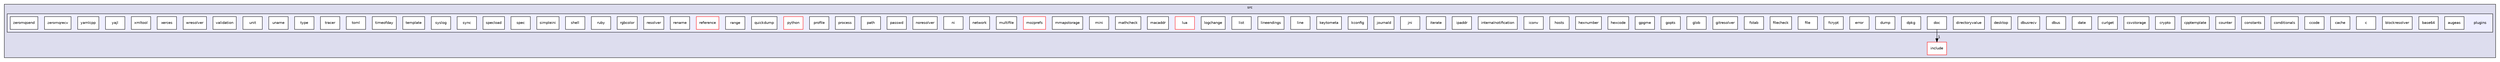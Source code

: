 digraph "plugins" {
  compound=true
  node [ fontsize="10", fontname="Helvetica"];
  edge [ labelfontsize="10", labelfontname="Helvetica"];
  subgraph clusterdir_68267d1309a1af8e8297ef4c3efbcdba {
    graph [ bgcolor="#ddddee", pencolor="black", label="src" fontname="Helvetica", fontsize="10", URL="dir_68267d1309a1af8e8297ef4c3efbcdba.html"]
  dir_b0856f6b0d80ccb263b2f415c91f9e17 [shape=box label="include" fillcolor="white" style="filled" color="red" URL="dir_b0856f6b0d80ccb263b2f415c91f9e17.html"];
  subgraph clusterdir_7020b8b7abcceffa3f9f7a2d24718f16 {
    graph [ bgcolor="#eeeeff", pencolor="black", label="" URL="dir_7020b8b7abcceffa3f9f7a2d24718f16.html"];
    dir_7020b8b7abcceffa3f9f7a2d24718f16 [shape=plaintext label="plugins"];
  dir_0da25102f37d526470daabf8ed215d6f [shape=box label="augeas" fillcolor="white" style="filled" URL="dir_0da25102f37d526470daabf8ed215d6f.html"];
  dir_aa6cf4d071a0e8d8ec248dd52d482642 [shape=box label="base64" fillcolor="white" style="filled" URL="dir_aa6cf4d071a0e8d8ec248dd52d482642.html"];
  dir_7e57e7399cfd070e286d09337eca71e9 [shape=box label="blockresolver" fillcolor="white" style="filled" URL="dir_7e57e7399cfd070e286d09337eca71e9.html"];
  dir_8bc65180d9bb8d21dfc5b178f90ad8e4 [shape=box label="c" fillcolor="white" style="filled" URL="dir_8bc65180d9bb8d21dfc5b178f90ad8e4.html"];
  dir_3b9249cfe32c77c98650594c362760ce [shape=box label="cache" fillcolor="white" style="filled" URL="dir_3b9249cfe32c77c98650594c362760ce.html"];
  dir_feb57bcaa81411100a3f4000b8a1d967 [shape=box label="ccode" fillcolor="white" style="filled" URL="dir_feb57bcaa81411100a3f4000b8a1d967.html"];
  dir_8efb29764f86ec77f861395197e2f427 [shape=box label="conditionals" fillcolor="white" style="filled" URL="dir_8efb29764f86ec77f861395197e2f427.html"];
  dir_db1be7a3229a0e29cfc24bbe81c6caa5 [shape=box label="constants" fillcolor="white" style="filled" URL="dir_db1be7a3229a0e29cfc24bbe81c6caa5.html"];
  dir_d0da925f0076c772fb011b92731f8044 [shape=box label="counter" fillcolor="white" style="filled" URL="dir_d0da925f0076c772fb011b92731f8044.html"];
  dir_af5d448da9cc0c45e3b3d1677b76ac58 [shape=box label="cpptemplate" fillcolor="white" style="filled" URL="dir_af5d448da9cc0c45e3b3d1677b76ac58.html"];
  dir_bce0d49040716645ee101d1c0c07d6ee [shape=box label="crypto" fillcolor="white" style="filled" URL="dir_bce0d49040716645ee101d1c0c07d6ee.html"];
  dir_56c5b1f2fcbd43bc251cc8d4e6311b21 [shape=box label="csvstorage" fillcolor="white" style="filled" URL="dir_56c5b1f2fcbd43bc251cc8d4e6311b21.html"];
  dir_5f41e55b695f11675a0f007be9feea1b [shape=box label="curlget" fillcolor="white" style="filled" URL="dir_5f41e55b695f11675a0f007be9feea1b.html"];
  dir_ebc5b17501f7228c8e16f8268eac0bd1 [shape=box label="date" fillcolor="white" style="filled" URL="dir_ebc5b17501f7228c8e16f8268eac0bd1.html"];
  dir_4b502d80aef9deb49865a7ac113a3ad6 [shape=box label="dbus" fillcolor="white" style="filled" URL="dir_4b502d80aef9deb49865a7ac113a3ad6.html"];
  dir_67299d2f6b38701a02774bfdc4619b78 [shape=box label="dbusrecv" fillcolor="white" style="filled" URL="dir_67299d2f6b38701a02774bfdc4619b78.html"];
  dir_59ef8a0f2f347c23459de1811e709715 [shape=box label="desktop" fillcolor="white" style="filled" URL="dir_59ef8a0f2f347c23459de1811e709715.html"];
  dir_47193d960b47d88c2b8f720e973a2564 [shape=box label="directoryvalue" fillcolor="white" style="filled" URL="dir_47193d960b47d88c2b8f720e973a2564.html"];
  dir_a148703ae8c9eba3c23292523a71f768 [shape=box label="doc" fillcolor="white" style="filled" URL="dir_a148703ae8c9eba3c23292523a71f768.html"];
  dir_53f7bfd5edcd6df3dfd79eb210731605 [shape=box label="dpkg" fillcolor="white" style="filled" URL="dir_53f7bfd5edcd6df3dfd79eb210731605.html"];
  dir_347a5dd08e1bfefc33236e4c30120959 [shape=box label="dump" fillcolor="white" style="filled" URL="dir_347a5dd08e1bfefc33236e4c30120959.html"];
  dir_54cf0c322a621e232064acdd83526a9c [shape=box label="error" fillcolor="white" style="filled" URL="dir_54cf0c322a621e232064acdd83526a9c.html"];
  dir_cbda20a62f9fd53108742b325e561a94 [shape=box label="fcrypt" fillcolor="white" style="filled" URL="dir_cbda20a62f9fd53108742b325e561a94.html"];
  dir_bf7c5598b900defcddd44aa8969f9d7c [shape=box label="file" fillcolor="white" style="filled" URL="dir_bf7c5598b900defcddd44aa8969f9d7c.html"];
  dir_57af1f6f945dafff3f1f30844503f37e [shape=box label="filecheck" fillcolor="white" style="filled" URL="dir_57af1f6f945dafff3f1f30844503f37e.html"];
  dir_f4b49f33397505619a5109e7c9a04673 [shape=box label="fstab" fillcolor="white" style="filled" URL="dir_f4b49f33397505619a5109e7c9a04673.html"];
  dir_063de688844b914836592a79e9890f19 [shape=box label="gitresolver" fillcolor="white" style="filled" URL="dir_063de688844b914836592a79e9890f19.html"];
  dir_ccfcf641c76806a27d91c053a656df45 [shape=box label="glob" fillcolor="white" style="filled" URL="dir_ccfcf641c76806a27d91c053a656df45.html"];
  dir_3ee0f2d2c0869703c408c3b35eff8ae5 [shape=box label="gopts" fillcolor="white" style="filled" URL="dir_3ee0f2d2c0869703c408c3b35eff8ae5.html"];
  dir_ba55039eed38f91d972b28360a465d5b [shape=box label="gpgme" fillcolor="white" style="filled" URL="dir_ba55039eed38f91d972b28360a465d5b.html"];
  dir_ee29c418e0579ce0b482ea7dec819167 [shape=box label="hexcode" fillcolor="white" style="filled" URL="dir_ee29c418e0579ce0b482ea7dec819167.html"];
  dir_aa5f7a62906e33ad28fc23659d214f8d [shape=box label="hexnumber" fillcolor="white" style="filled" URL="dir_aa5f7a62906e33ad28fc23659d214f8d.html"];
  dir_000840097f1141354d4728bcd086ef76 [shape=box label="hosts" fillcolor="white" style="filled" URL="dir_000840097f1141354d4728bcd086ef76.html"];
  dir_c9362a478f15644dfac58201435bec37 [shape=box label="iconv" fillcolor="white" style="filled" URL="dir_c9362a478f15644dfac58201435bec37.html"];
  dir_928e5dd204fd81d37687692c41ccbd88 [shape=box label="internalnotification" fillcolor="white" style="filled" URL="dir_928e5dd204fd81d37687692c41ccbd88.html"];
  dir_5e9e80585be87a3584645b1d34107095 [shape=box label="ipaddr" fillcolor="white" style="filled" URL="dir_5e9e80585be87a3584645b1d34107095.html"];
  dir_1e9aed73a871a6e729bfa94a368ab78b [shape=box label="iterate" fillcolor="white" style="filled" URL="dir_1e9aed73a871a6e729bfa94a368ab78b.html"];
  dir_98e962130336c783d699b70b29a079e6 [shape=box label="jni" fillcolor="white" style="filled" URL="dir_98e962130336c783d699b70b29a079e6.html"];
  dir_17f5f8fbad306709b8208999daef2201 [shape=box label="journald" fillcolor="white" style="filled" URL="dir_17f5f8fbad306709b8208999daef2201.html"];
  dir_f5c9d7cf4e97909ad2887ed2cb748693 [shape=box label="kconfig" fillcolor="white" style="filled" URL="dir_f5c9d7cf4e97909ad2887ed2cb748693.html"];
  dir_1f5db4c62287c2b450f9a440d8d70aa3 [shape=box label="keytometa" fillcolor="white" style="filled" URL="dir_1f5db4c62287c2b450f9a440d8d70aa3.html"];
  dir_bb082d6dd4991e2f90159a2fea4d6a3d [shape=box label="line" fillcolor="white" style="filled" URL="dir_bb082d6dd4991e2f90159a2fea4d6a3d.html"];
  dir_2e03af08e58d607983ddbf28efd72fca [shape=box label="lineendings" fillcolor="white" style="filled" URL="dir_2e03af08e58d607983ddbf28efd72fca.html"];
  dir_44e2cce21b498ece8059a6df316e489b [shape=box label="list" fillcolor="white" style="filled" URL="dir_44e2cce21b498ece8059a6df316e489b.html"];
  dir_61402a93115cc5ccf21493c6e9201ba7 [shape=box label="logchange" fillcolor="white" style="filled" URL="dir_61402a93115cc5ccf21493c6e9201ba7.html"];
  dir_ee6aa1c688a3b9fb588e8125e26298d2 [shape=box label="lua" fillcolor="white" style="filled" color="red" URL="dir_ee6aa1c688a3b9fb588e8125e26298d2.html"];
  dir_e62a0a4e69ba08e7da2dc5a2080d9e4b [shape=box label="macaddr" fillcolor="white" style="filled" URL="dir_e62a0a4e69ba08e7da2dc5a2080d9e4b.html"];
  dir_50471c48e798a2f761031afb98e1ce6d [shape=box label="mathcheck" fillcolor="white" style="filled" URL="dir_50471c48e798a2f761031afb98e1ce6d.html"];
  dir_8c63f51f75cb100ff6f7d5c0d6921434 [shape=box label="mini" fillcolor="white" style="filled" URL="dir_8c63f51f75cb100ff6f7d5c0d6921434.html"];
  dir_01dde3f3ecdd5acab698f59de4ecfd01 [shape=box label="mmapstorage" fillcolor="white" style="filled" URL="dir_01dde3f3ecdd5acab698f59de4ecfd01.html"];
  dir_24179a9b112c2e4eb51dc774f561d50d [shape=box label="mozprefs" fillcolor="white" style="filled" color="red" URL="dir_24179a9b112c2e4eb51dc774f561d50d.html"];
  dir_9e85765c9e322d3f4cb080ba525287cd [shape=box label="multifile" fillcolor="white" style="filled" URL="dir_9e85765c9e322d3f4cb080ba525287cd.html"];
  dir_a947988000fb94fcb137b6a447a87bc1 [shape=box label="network" fillcolor="white" style="filled" URL="dir_a947988000fb94fcb137b6a447a87bc1.html"];
  dir_ef95e8dd6f275c1b9595d7688cc8f003 [shape=box label="ni" fillcolor="white" style="filled" URL="dir_ef95e8dd6f275c1b9595d7688cc8f003.html"];
  dir_c2198d663f420ceb3031b4996a5d3915 [shape=box label="noresolver" fillcolor="white" style="filled" URL="dir_c2198d663f420ceb3031b4996a5d3915.html"];
  dir_a6139cac22c4981e36bbdaa151dc692e [shape=box label="passwd" fillcolor="white" style="filled" URL="dir_a6139cac22c4981e36bbdaa151dc692e.html"];
  dir_63801dd6cb36b21d5f5f3b382c561ff3 [shape=box label="path" fillcolor="white" style="filled" URL="dir_63801dd6cb36b21d5f5f3b382c561ff3.html"];
  dir_b26955a9987a3c4a965466a46ea213a3 [shape=box label="process" fillcolor="white" style="filled" URL="dir_b26955a9987a3c4a965466a46ea213a3.html"];
  dir_af58836c9eafd9e29b953e0e064cc1d8 [shape=box label="profile" fillcolor="white" style="filled" URL="dir_af58836c9eafd9e29b953e0e064cc1d8.html"];
  dir_4f56e0ba1989c2c025ff5a8b5c476e34 [shape=box label="python" fillcolor="white" style="filled" color="red" URL="dir_4f56e0ba1989c2c025ff5a8b5c476e34.html"];
  dir_b6d840d4a9235d095eddd5e4bc6cbb0d [shape=box label="quickdump" fillcolor="white" style="filled" URL="dir_b6d840d4a9235d095eddd5e4bc6cbb0d.html"];
  dir_94000567962aafefe60cd7b4c9eff0e4 [shape=box label="range" fillcolor="white" style="filled" URL="dir_94000567962aafefe60cd7b4c9eff0e4.html"];
  dir_1146f3724c3346f9221bd594b4511dc6 [shape=box label="reference" fillcolor="white" style="filled" color="red" URL="dir_1146f3724c3346f9221bd594b4511dc6.html"];
  dir_32caf32cb4646f65e189aa2ab346a137 [shape=box label="rename" fillcolor="white" style="filled" URL="dir_32caf32cb4646f65e189aa2ab346a137.html"];
  dir_053449e8847b47762d37248475fcae64 [shape=box label="resolver" fillcolor="white" style="filled" URL="dir_053449e8847b47762d37248475fcae64.html"];
  dir_6111615fef04dbacd21c7af5f555cb7a [shape=box label="rgbcolor" fillcolor="white" style="filled" URL="dir_6111615fef04dbacd21c7af5f555cb7a.html"];
  dir_74659524fb787e38e734f2d5026f5d3c [shape=box label="ruby" fillcolor="white" style="filled" URL="dir_74659524fb787e38e734f2d5026f5d3c.html"];
  dir_590b6e54c52ad2db4ef44fbdace1cd3e [shape=box label="shell" fillcolor="white" style="filled" URL="dir_590b6e54c52ad2db4ef44fbdace1cd3e.html"];
  dir_e0f8752ca1b0c4079f3f7697a715b980 [shape=box label="simpleini" fillcolor="white" style="filled" URL="dir_e0f8752ca1b0c4079f3f7697a715b980.html"];
  dir_af01b10449c4d802d74a908d967ae7b3 [shape=box label="spec" fillcolor="white" style="filled" URL="dir_af01b10449c4d802d74a908d967ae7b3.html"];
  dir_8611e2a905c637042d635cb6bb9f42ec [shape=box label="specload" fillcolor="white" style="filled" URL="dir_8611e2a905c637042d635cb6bb9f42ec.html"];
  dir_9e66e11043a1b516876ed3e502bf4b93 [shape=box label="sync" fillcolor="white" style="filled" URL="dir_9e66e11043a1b516876ed3e502bf4b93.html"];
  dir_e02d4a628d12fd9a9ca03566e0cfe50c [shape=box label="syslog" fillcolor="white" style="filled" URL="dir_e02d4a628d12fd9a9ca03566e0cfe50c.html"];
  dir_17e2e6ccc98ac38cc6550cc92014bc67 [shape=box label="template" fillcolor="white" style="filled" URL="dir_17e2e6ccc98ac38cc6550cc92014bc67.html"];
  dir_072aeae292911125c92f05c4be383300 [shape=box label="timeofday" fillcolor="white" style="filled" URL="dir_072aeae292911125c92f05c4be383300.html"];
  dir_a03e9e8ece67b95deb750d94a7e94927 [shape=box label="toml" fillcolor="white" style="filled" URL="dir_a03e9e8ece67b95deb750d94a7e94927.html"];
  dir_d3d9394358b1adedca1a6a4aa3974a52 [shape=box label="tracer" fillcolor="white" style="filled" URL="dir_d3d9394358b1adedca1a6a4aa3974a52.html"];
  dir_4ed5e98c178d32c4565324ccd337b93f [shape=box label="type" fillcolor="white" style="filled" URL="dir_4ed5e98c178d32c4565324ccd337b93f.html"];
  dir_d1d926c23dc9f711f97af0ca8a97b9fe [shape=box label="uname" fillcolor="white" style="filled" URL="dir_d1d926c23dc9f711f97af0ca8a97b9fe.html"];
  dir_524202eb4af8a0d132677d657c3e8d54 [shape=box label="unit" fillcolor="white" style="filled" URL="dir_524202eb4af8a0d132677d657c3e8d54.html"];
  dir_6ee55d57cb72915ba72673a85bef04d2 [shape=box label="validation" fillcolor="white" style="filled" URL="dir_6ee55d57cb72915ba72673a85bef04d2.html"];
  dir_670a33e44c879d952b08f7d5e798a671 [shape=box label="wresolver" fillcolor="white" style="filled" URL="dir_670a33e44c879d952b08f7d5e798a671.html"];
  dir_de395850dac841deadbbd57d31c61b5e [shape=box label="xerces" fillcolor="white" style="filled" URL="dir_de395850dac841deadbbd57d31c61b5e.html"];
  dir_a355f655652f5796a7ac3f4ff59d30f8 [shape=box label="xmltool" fillcolor="white" style="filled" URL="dir_a355f655652f5796a7ac3f4ff59d30f8.html"];
  dir_96a438aa6f9a619a2aacf8850fa6fa91 [shape=box label="yajl" fillcolor="white" style="filled" URL="dir_96a438aa6f9a619a2aacf8850fa6fa91.html"];
  dir_3a5ed238defc9daae4a4a4457417bfa0 [shape=box label="yamlcpp" fillcolor="white" style="filled" URL="dir_3a5ed238defc9daae4a4a4457417bfa0.html"];
  dir_2d71c695564f7b0f32b89e21165edc25 [shape=box label="zeromqrecv" fillcolor="white" style="filled" URL="dir_2d71c695564f7b0f32b89e21165edc25.html"];
  dir_989d4a543c842cd6bd4f69cba9bfe18e [shape=box label="zeromqsend" fillcolor="white" style="filled" URL="dir_989d4a543c842cd6bd4f69cba9bfe18e.html"];
  }
  }
  dir_a148703ae8c9eba3c23292523a71f768->dir_b0856f6b0d80ccb263b2f415c91f9e17 [headlabel="1", labeldistance=1.5 headhref="dir_000041_000031.html"];
}
